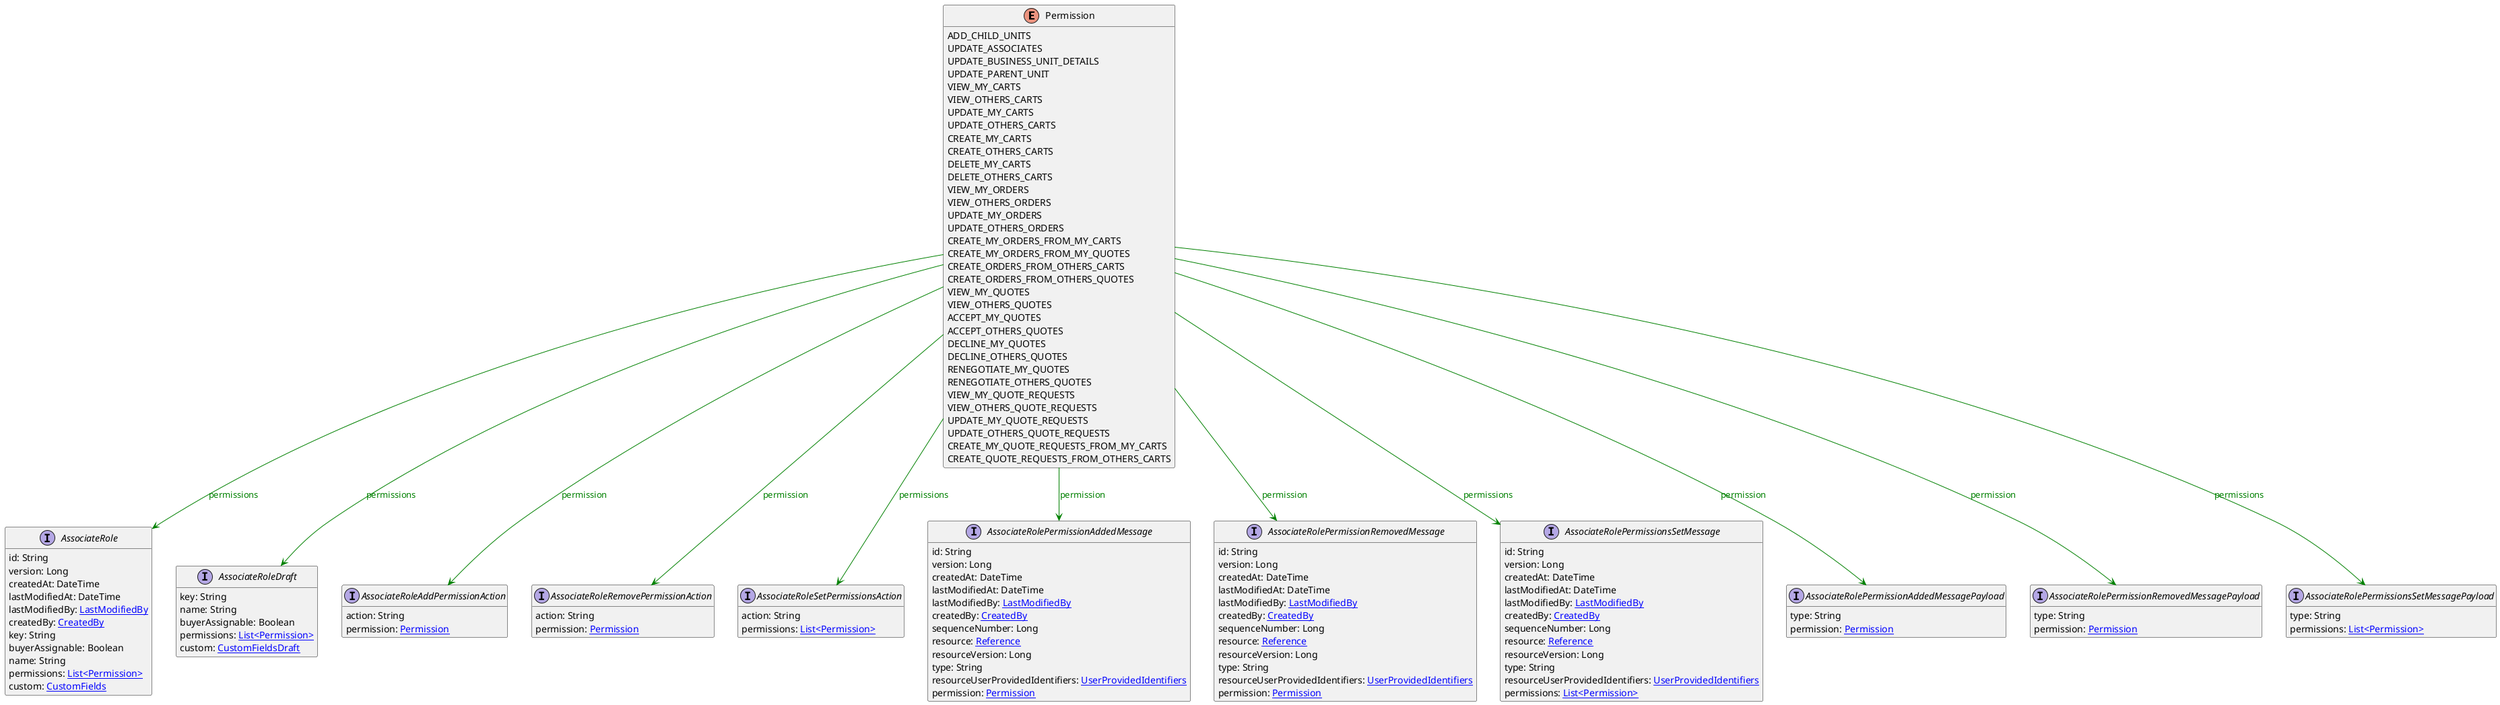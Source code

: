 @startuml

hide methods
enum Permission {
    ADD_CHILD_UNITS
    UPDATE_ASSOCIATES
    UPDATE_BUSINESS_UNIT_DETAILS
    UPDATE_PARENT_UNIT
    VIEW_MY_CARTS
    VIEW_OTHERS_CARTS
    UPDATE_MY_CARTS
    UPDATE_OTHERS_CARTS
    CREATE_MY_CARTS
    CREATE_OTHERS_CARTS
    DELETE_MY_CARTS
    DELETE_OTHERS_CARTS
    VIEW_MY_ORDERS
    VIEW_OTHERS_ORDERS
    UPDATE_MY_ORDERS
    UPDATE_OTHERS_ORDERS
    CREATE_MY_ORDERS_FROM_MY_CARTS
    CREATE_MY_ORDERS_FROM_MY_QUOTES
    CREATE_ORDERS_FROM_OTHERS_CARTS
    CREATE_ORDERS_FROM_OTHERS_QUOTES
    VIEW_MY_QUOTES
    VIEW_OTHERS_QUOTES
    ACCEPT_MY_QUOTES
    ACCEPT_OTHERS_QUOTES
    DECLINE_MY_QUOTES
    DECLINE_OTHERS_QUOTES
    RENEGOTIATE_MY_QUOTES
    RENEGOTIATE_OTHERS_QUOTES
    VIEW_MY_QUOTE_REQUESTS
    VIEW_OTHERS_QUOTE_REQUESTS
    UPDATE_MY_QUOTE_REQUESTS
    UPDATE_OTHERS_QUOTE_REQUESTS
    CREATE_MY_QUOTE_REQUESTS_FROM_MY_CARTS
    CREATE_QUOTE_REQUESTS_FROM_OTHERS_CARTS
}
interface AssociateRole [[AssociateRole.svg]]  {
    id: String
    version: Long
    createdAt: DateTime
    lastModifiedAt: DateTime
    lastModifiedBy: [[LastModifiedBy.svg LastModifiedBy]]
    createdBy: [[CreatedBy.svg CreatedBy]]
    key: String
    buyerAssignable: Boolean
    name: String
    permissions: [[Permission.svg List<Permission>]]
    custom: [[CustomFields.svg CustomFields]]
}
interface AssociateRoleDraft [[AssociateRoleDraft.svg]]  {
    key: String
    name: String
    buyerAssignable: Boolean
    permissions: [[Permission.svg List<Permission>]]
    custom: [[CustomFieldsDraft.svg CustomFieldsDraft]]
}
interface AssociateRoleAddPermissionAction [[AssociateRoleAddPermissionAction.svg]]  {
    action: String
    permission: [[Permission.svg Permission]]
}
interface AssociateRoleRemovePermissionAction [[AssociateRoleRemovePermissionAction.svg]]  {
    action: String
    permission: [[Permission.svg Permission]]
}
interface AssociateRoleSetPermissionsAction [[AssociateRoleSetPermissionsAction.svg]]  {
    action: String
    permissions: [[Permission.svg List<Permission>]]
}
interface AssociateRolePermissionAddedMessage [[AssociateRolePermissionAddedMessage.svg]]  {
    id: String
    version: Long
    createdAt: DateTime
    lastModifiedAt: DateTime
    lastModifiedBy: [[LastModifiedBy.svg LastModifiedBy]]
    createdBy: [[CreatedBy.svg CreatedBy]]
    sequenceNumber: Long
    resource: [[Reference.svg Reference]]
    resourceVersion: Long
    type: String
    resourceUserProvidedIdentifiers: [[UserProvidedIdentifiers.svg UserProvidedIdentifiers]]
    permission: [[Permission.svg Permission]]
}
interface AssociateRolePermissionRemovedMessage [[AssociateRolePermissionRemovedMessage.svg]]  {
    id: String
    version: Long
    createdAt: DateTime
    lastModifiedAt: DateTime
    lastModifiedBy: [[LastModifiedBy.svg LastModifiedBy]]
    createdBy: [[CreatedBy.svg CreatedBy]]
    sequenceNumber: Long
    resource: [[Reference.svg Reference]]
    resourceVersion: Long
    type: String
    resourceUserProvidedIdentifiers: [[UserProvidedIdentifiers.svg UserProvidedIdentifiers]]
    permission: [[Permission.svg Permission]]
}
interface AssociateRolePermissionsSetMessage [[AssociateRolePermissionsSetMessage.svg]]  {
    id: String
    version: Long
    createdAt: DateTime
    lastModifiedAt: DateTime
    lastModifiedBy: [[LastModifiedBy.svg LastModifiedBy]]
    createdBy: [[CreatedBy.svg CreatedBy]]
    sequenceNumber: Long
    resource: [[Reference.svg Reference]]
    resourceVersion: Long
    type: String
    resourceUserProvidedIdentifiers: [[UserProvidedIdentifiers.svg UserProvidedIdentifiers]]
    permissions: [[Permission.svg List<Permission>]]
}
interface AssociateRolePermissionAddedMessagePayload [[AssociateRolePermissionAddedMessagePayload.svg]]  {
    type: String
    permission: [[Permission.svg Permission]]
}
interface AssociateRolePermissionRemovedMessagePayload [[AssociateRolePermissionRemovedMessagePayload.svg]]  {
    type: String
    permission: [[Permission.svg Permission]]
}
interface AssociateRolePermissionsSetMessagePayload [[AssociateRolePermissionsSetMessagePayload.svg]]  {
    type: String
    permissions: [[Permission.svg List<Permission>]]
}
Permission --> AssociateRole #green;text:green : "permissions"
Permission --> AssociateRoleDraft #green;text:green : "permissions"
Permission --> AssociateRoleAddPermissionAction #green;text:green : "permission"
Permission --> AssociateRoleRemovePermissionAction #green;text:green : "permission"
Permission --> AssociateRoleSetPermissionsAction #green;text:green : "permissions"
Permission --> AssociateRolePermissionAddedMessage #green;text:green : "permission"
Permission --> AssociateRolePermissionRemovedMessage #green;text:green : "permission"
Permission --> AssociateRolePermissionsSetMessage #green;text:green : "permissions"
Permission --> AssociateRolePermissionAddedMessagePayload #green;text:green : "permission"
Permission --> AssociateRolePermissionRemovedMessagePayload #green;text:green : "permission"
Permission --> AssociateRolePermissionsSetMessagePayload #green;text:green : "permissions"
@enduml
